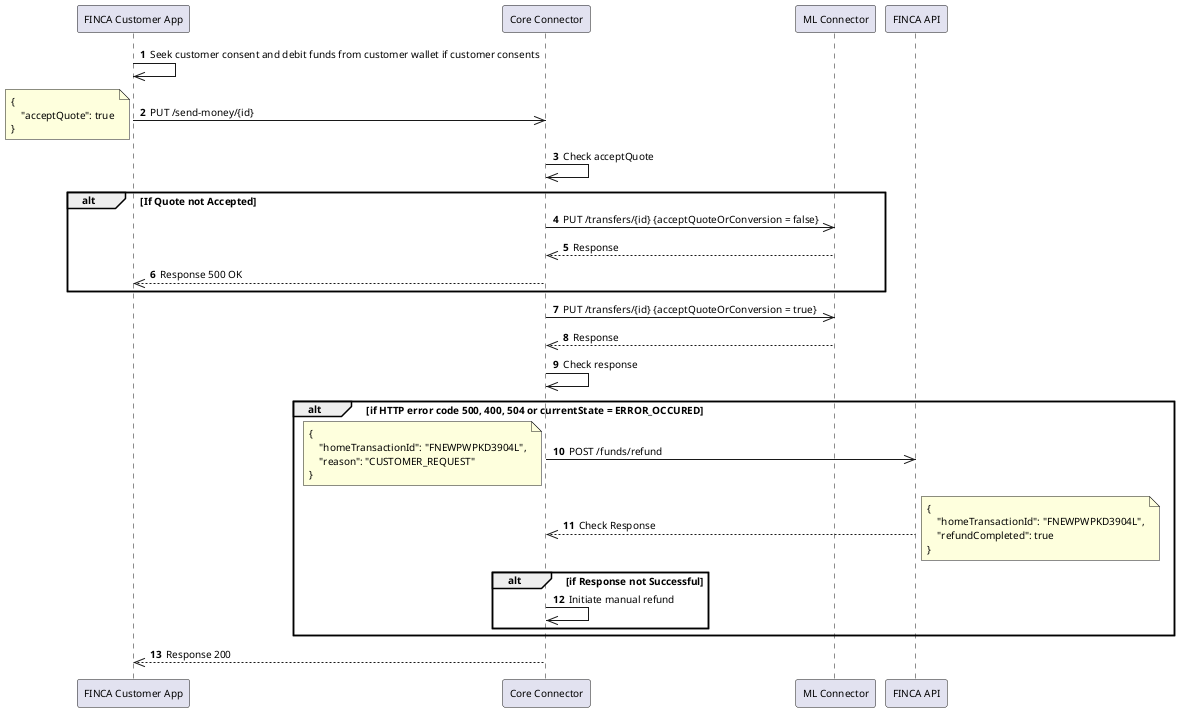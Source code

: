@startuml name="handle-quote-acceptance"

skinparam defaultFontSize 10
autonumber

participant "FINCA Customer App" as App
participant "Core Connector" as Core
participant "ML Connector" as ML
participant "FINCA API" as BankAPI

App ->> App: Seek customer consent and debit funds from customer wallet if customer consents

App ->> Core: PUT /send-money/{id}
note left
{
    "acceptQuote": true
}
end note

Core ->> Core: Check acceptQuote

alt If Quote not Accepted
    Core ->> ML: PUT /transfers/{id} {acceptQuoteOrConversion = false}
    ML -->> Core: Response
    Core -->> App: Response 500 OK
end

Core ->> ML: PUT /transfers/{id} {acceptQuoteOrConversion = true}
ML -->> Core: Response

Core ->> Core: Check response

alt if HTTP error code 500, 400, 504 or currentState = ERROR_OCCURED
    Core ->> BankAPI: POST /funds/refund
    note left
    {
        "homeTransactionId": "FNEWPWPKD3904L",
        "reason": "CUSTOMER_REQUEST"
    }
    end note

    BankAPI -->> Core: Check Response
    note right
    {
        "homeTransactionId": "FNEWPWPKD3904L",
        "refundCompleted": true
    }
    end note

    alt if Response not Successful
        Core ->> Core: Initiate manual refund
    end
end

Core -->> App: Response 200

@enduml
